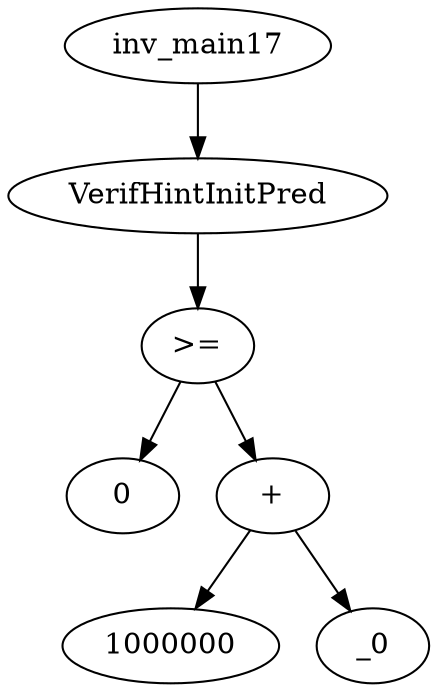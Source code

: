 digraph dag {
0 [label="inv_main17"];
1 [label="VerifHintInitPred"];
2 [label=">="];
3 [label="0"];
4 [label="+"];
5 [label="1000000"];
6 [label="_0"];
0->1
1->2
2->4
2 -> 3
4->6
4 -> 5
}
